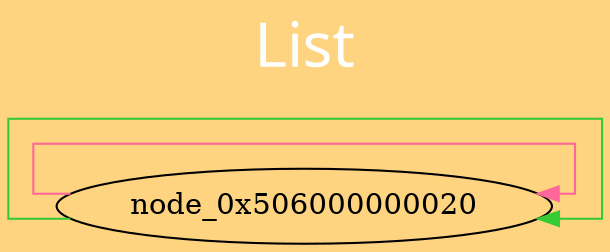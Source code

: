 digraph G
{
label="List";
 labelloc="t";
 fontsize=30
 fontname="Verdana";
 fontcolor="#FFFFFF"

rankdir=LR; splines=ortho; size="200,300"; bgcolor="#ffd480";

node_0x506000000020 -> node_0x506000000020 [color ="#ff6699"];
node_0x506000000020 -> node_0x506000000020 [color ="#34cb34"];

}
